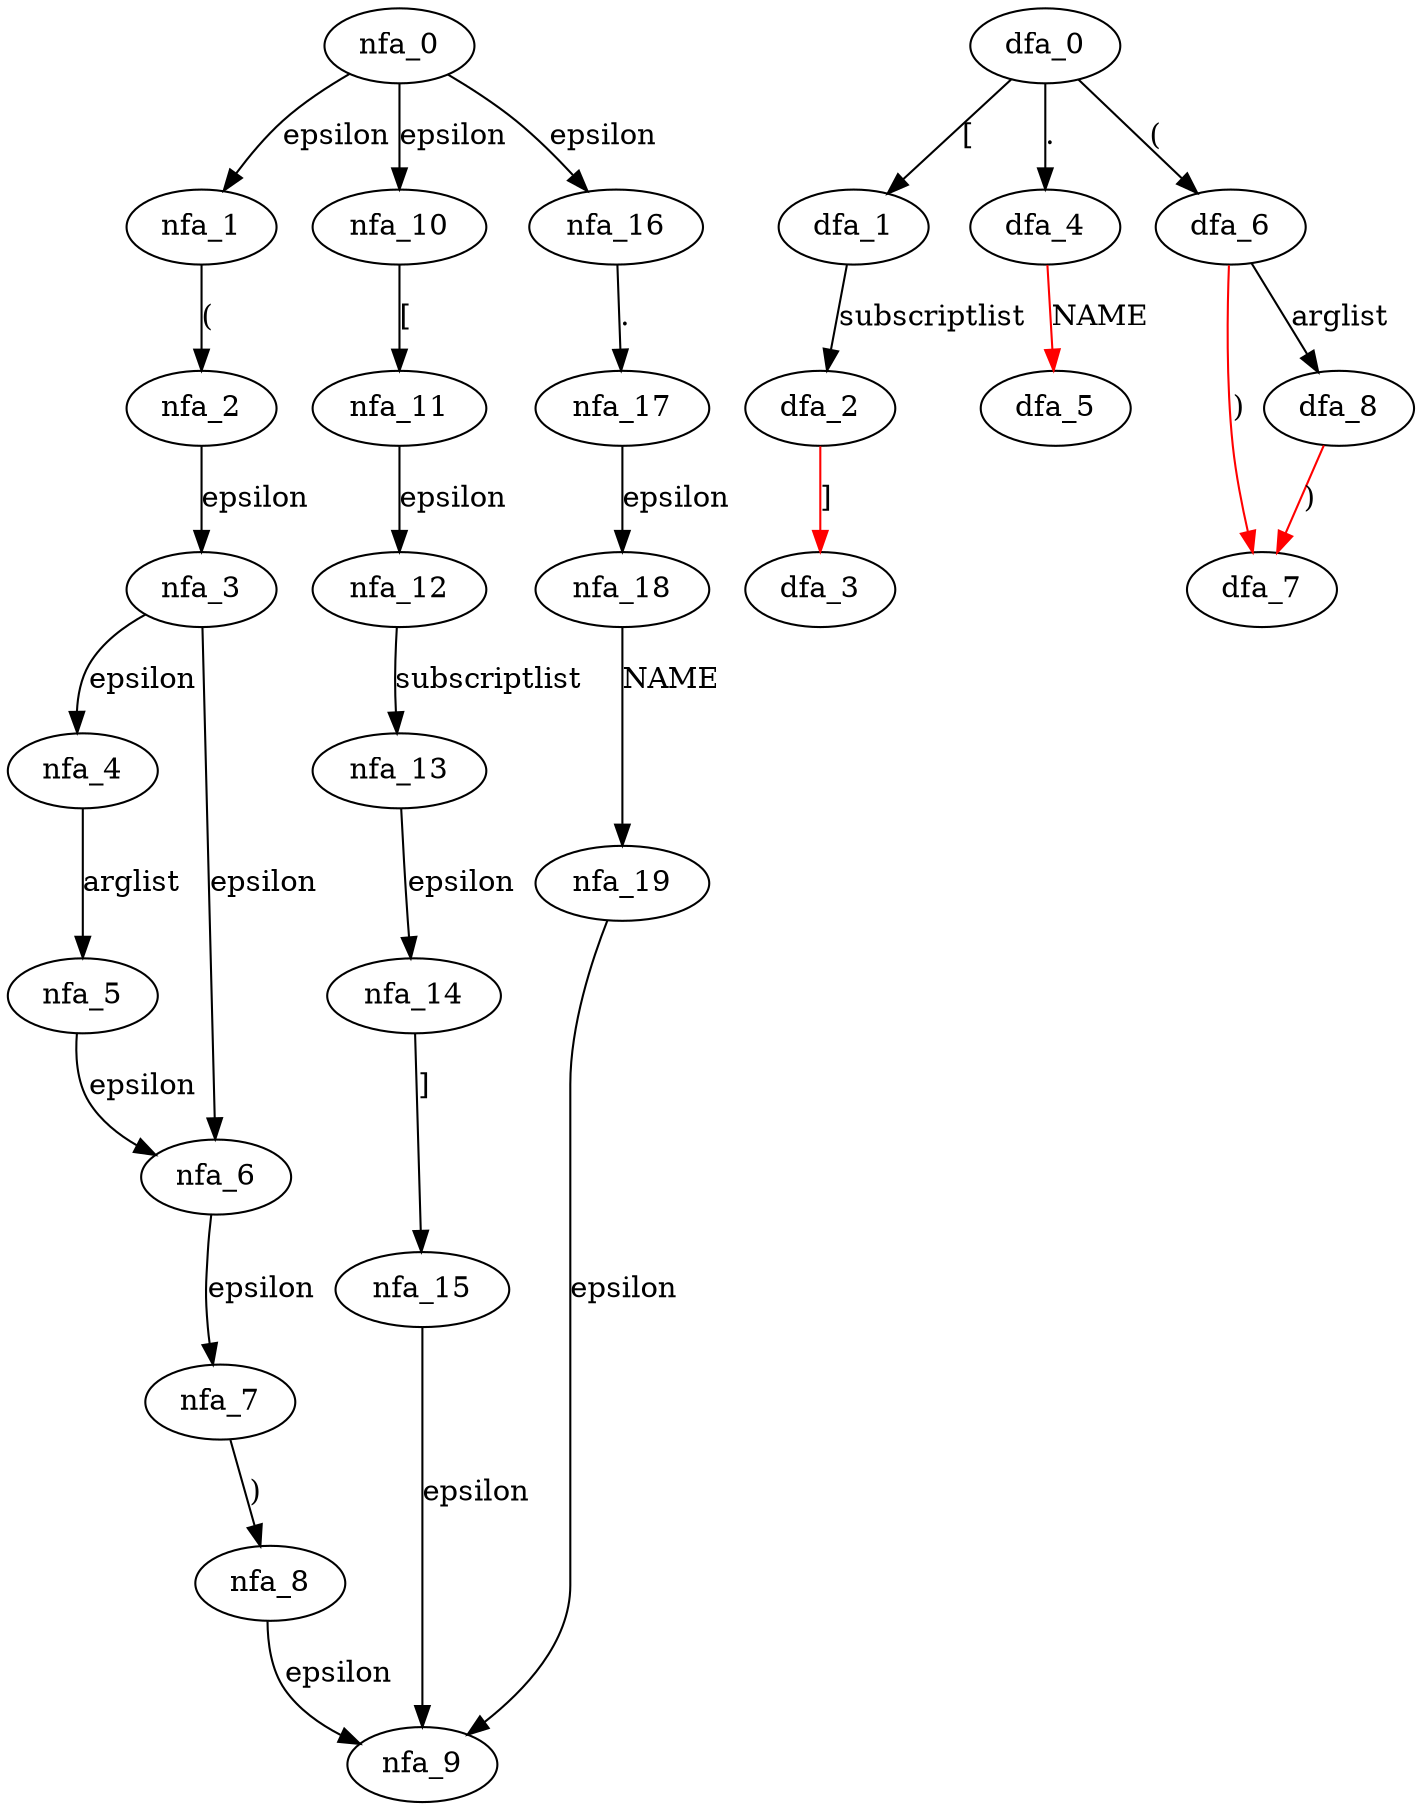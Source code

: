 digraph trailer {
 subgraph trailer_nfa {
  nfa_0->nfa_1[label=epsilon]
  nfa_1->nfa_2[label="("]
  nfa_2->nfa_3[label=epsilon]
  nfa_3->nfa_4[label=epsilon]
  nfa_4->nfa_5[label=arglist]
  nfa_5->nfa_6[label=epsilon]
  nfa_6->nfa_7[label=epsilon]
  nfa_7->nfa_8[label=")"]
  nfa_8->nfa_9[label=epsilon]
  nfa_3->nfa_6[label=epsilon]
  nfa_0->nfa_10[label=epsilon]
  nfa_10->nfa_11[label="["]
  nfa_11->nfa_12[label=epsilon]
  nfa_12->nfa_13[label=subscriptlist]
  nfa_13->nfa_14[label=epsilon]
  nfa_14->nfa_15[label="]"]
  nfa_15->nfa_9[label=epsilon]
  nfa_0->nfa_16[label=epsilon]
  nfa_16->nfa_17[label="."]
  nfa_17->nfa_18[label=epsilon]
  nfa_18->nfa_19[label=NAME]
  nfa_19->nfa_9[label=epsilon]
  }
 subgraph trailer_dfa {
  dfa_0->dfa_1[label="["]
  dfa_1->dfa_2[label=subscriptlist]
  dfa_2->dfa_3[label="]",color=red]
  dfa_0->dfa_4[label="."]
  dfa_4->dfa_5[label=NAME,color=red]
  dfa_0->dfa_6[label="("]
  dfa_6->dfa_7[label=")",color=red]
  dfa_6->dfa_8[label=arglist]
  dfa_8->dfa_7[label=")",color=red]
  }
}
